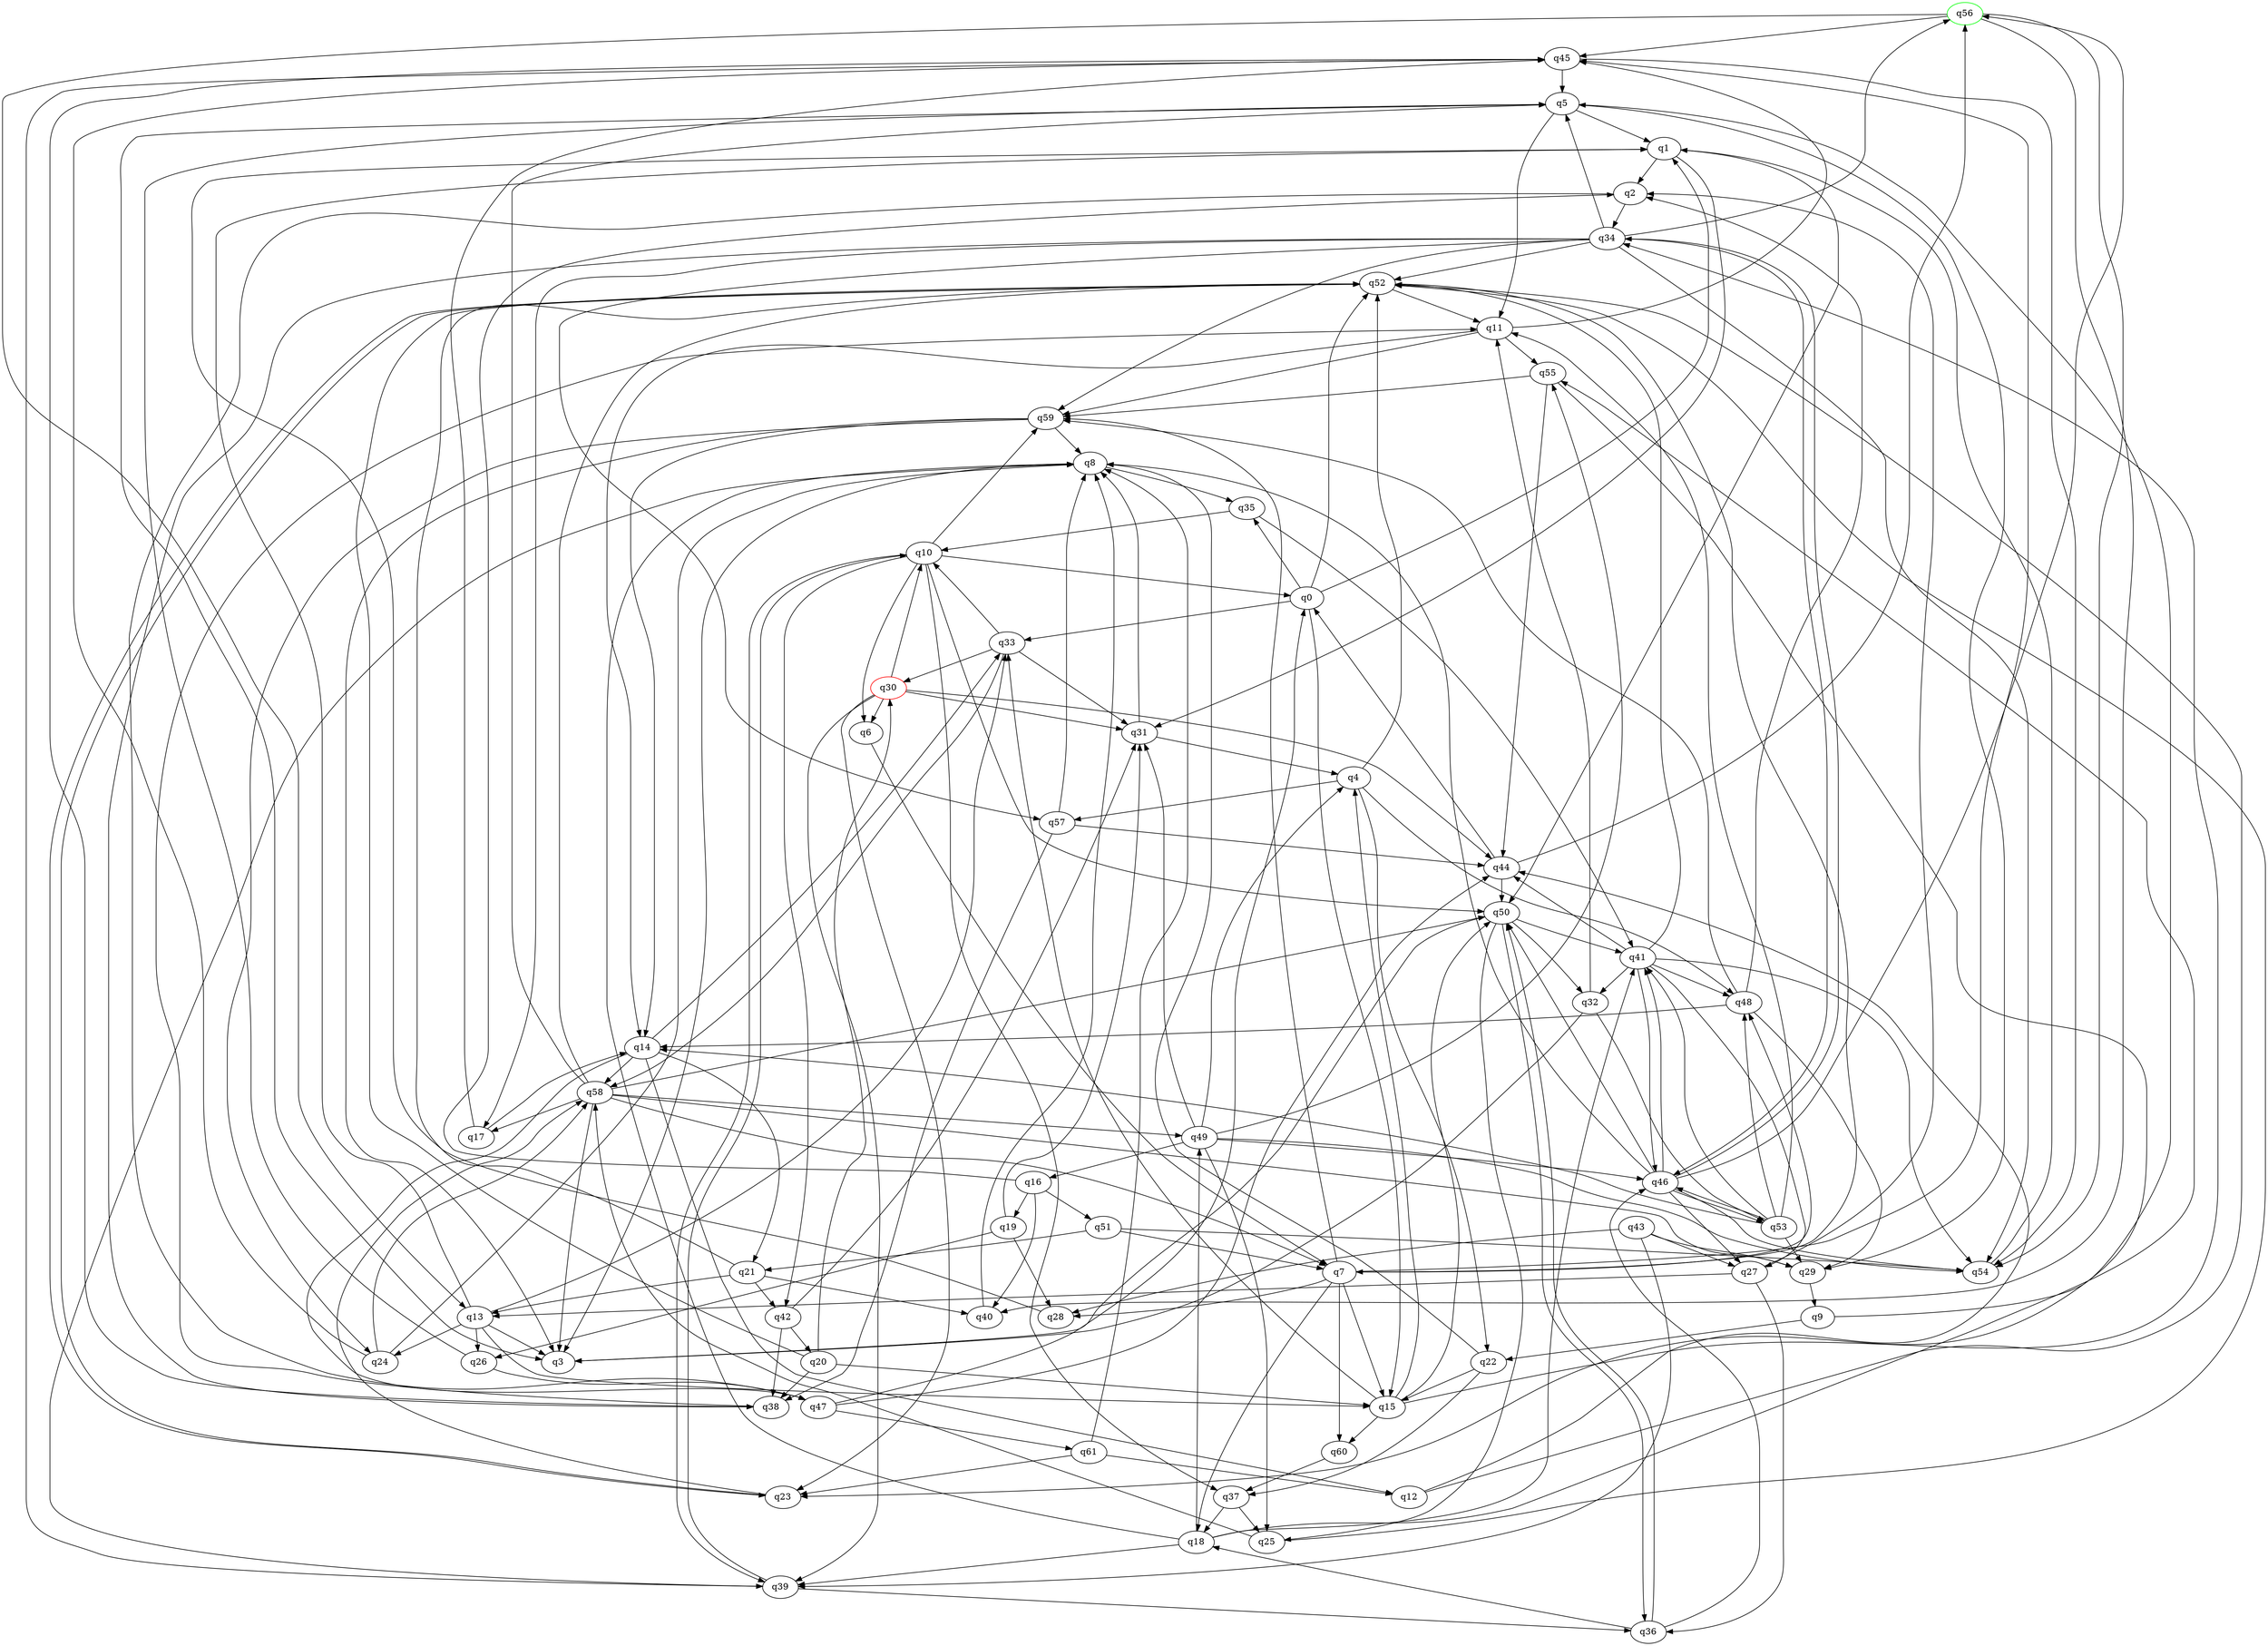 digraph A{
q56 [initial=1,color=green];
q30 [final=1,color=red];
q0 -> q1;
q0 -> q15;
q0 -> q33;
q0 -> q35;
q0 -> q52;
q1 -> q2;
q1 -> q31;
q1 -> q50;
q2 -> q34;
q2 -> q47;
q4 -> q22;
q4 -> q48;
q4 -> q52;
q4 -> q57;
q5 -> q1;
q5 -> q3;
q5 -> q11;
q5 -> q29;
q6 -> q7;
q7 -> q15;
q7 -> q18;
q7 -> q28;
q7 -> q45;
q7 -> q48;
q7 -> q59;
q7 -> q60;
q8 -> q3;
q8 -> q35;
q8 -> q39;
q9 -> q5;
q9 -> q22;
q10 -> q0;
q10 -> q6;
q10 -> q37;
q10 -> q39;
q10 -> q42;
q10 -> q50;
q10 -> q59;
q11 -> q14;
q11 -> q45;
q11 -> q55;
q11 -> q59;
q12 -> q44;
q12 -> q52;
q13 -> q1;
q13 -> q3;
q13 -> q15;
q13 -> q24;
q13 -> q26;
q13 -> q33;
q14 -> q12;
q14 -> q21;
q14 -> q33;
q14 -> q47;
q14 -> q58;
q15 -> q4;
q15 -> q33;
q15 -> q34;
q15 -> q50;
q15 -> q60;
q16 -> q2;
q16 -> q19;
q16 -> q40;
q16 -> q51;
q17 -> q14;
q17 -> q45;
q18 -> q8;
q18 -> q39;
q18 -> q41;
q18 -> q49;
q18 -> q55;
q19 -> q26;
q19 -> q28;
q19 -> q31;
q20 -> q15;
q20 -> q30;
q20 -> q38;
q20 -> q52;
q21 -> q13;
q21 -> q40;
q21 -> q42;
q21 -> q52;
q22 -> q8;
q22 -> q15;
q22 -> q37;
q23 -> q52;
q23 -> q58;
q24 -> q8;
q24 -> q45;
q24 -> q58;
q25 -> q52;
q25 -> q58;
q26 -> q5;
q26 -> q47;
q27 -> q2;
q27 -> q13;
q27 -> q36;
q28 -> q1;
q29 -> q9;
q30 -> q6;
q30 -> q10;
q30 -> q23;
q30 -> q31;
q30 -> q39;
q30 -> q44;
q31 -> q4;
q31 -> q8;
q32 -> q3;
q32 -> q11;
q32 -> q53;
q33 -> q10;
q33 -> q30;
q33 -> q31;
q33 -> q58;
q34 -> q5;
q34 -> q17;
q34 -> q38;
q34 -> q46;
q34 -> q52;
q34 -> q54;
q34 -> q56;
q34 -> q57;
q34 -> q59;
q35 -> q10;
q35 -> q41;
q36 -> q18;
q36 -> q46;
q36 -> q50;
q37 -> q18;
q37 -> q25;
q38 -> q11;
q39 -> q10;
q39 -> q36;
q39 -> q45;
q40 -> q8;
q41 -> q27;
q41 -> q32;
q41 -> q44;
q41 -> q46;
q41 -> q48;
q41 -> q52;
q41 -> q54;
q42 -> q20;
q42 -> q31;
q42 -> q38;
q43 -> q27;
q43 -> q28;
q43 -> q29;
q43 -> q39;
q44 -> q0;
q44 -> q50;
q44 -> q56;
q45 -> q5;
q45 -> q38;
q45 -> q54;
q46 -> q8;
q46 -> q27;
q46 -> q34;
q46 -> q41;
q46 -> q50;
q46 -> q53;
q46 -> q54;
q46 -> q56;
q47 -> q0;
q47 -> q44;
q47 -> q61;
q48 -> q2;
q48 -> q14;
q48 -> q29;
q48 -> q59;
q49 -> q4;
q49 -> q16;
q49 -> q25;
q49 -> q31;
q49 -> q46;
q49 -> q54;
q49 -> q55;
q50 -> q3;
q50 -> q25;
q50 -> q32;
q50 -> q36;
q50 -> q41;
q51 -> q7;
q51 -> q21;
q51 -> q54;
q52 -> q7;
q52 -> q11;
q52 -> q23;
q53 -> q11;
q53 -> q14;
q53 -> q29;
q53 -> q41;
q53 -> q46;
q53 -> q48;
q54 -> q1;
q55 -> q23;
q55 -> q44;
q55 -> q59;
q56 -> q13;
q56 -> q40;
q56 -> q45;
q56 -> q54;
q57 -> q8;
q57 -> q38;
q57 -> q44;
q58 -> q3;
q58 -> q5;
q58 -> q7;
q58 -> q17;
q58 -> q29;
q58 -> q49;
q58 -> q50;
q58 -> q52;
q59 -> q3;
q59 -> q8;
q59 -> q14;
q59 -> q24;
q60 -> q37;
q61 -> q8;
q61 -> q12;
q61 -> q23;
}